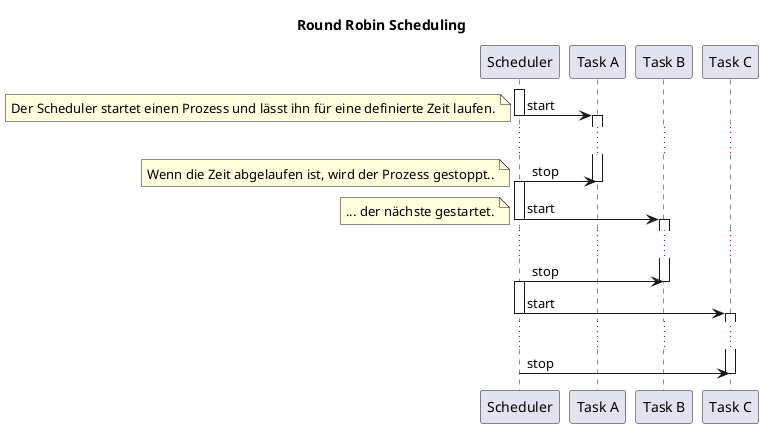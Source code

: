 @startuml

title Round Robin Scheduling

activate Scheduler
Scheduler -> "Task A": start
note left
Der Scheduler startet einen Prozess und lässt ihn für eine definierte Zeit laufen.
end note
deactivate Scheduler
activate "Task A"
...
Scheduler -> "Task A": stop
note left: Wenn die Zeit abgelaufen ist, wird der Prozess gestoppt.. 
deactivate "Task A"

activate Scheduler
Scheduler -> "Task B": start
note left: ... der nächste gestartet.
deactivate Scheduler
activate "Task B"
...
Scheduler -> "Task B": stop
deactivate "Task B"

activate Scheduler
Scheduler -> "Task C": start
deactivate Scheduler
activate "Task C"
...
Scheduler -> "Task C": stop
deactivate "Task C"

@enduml